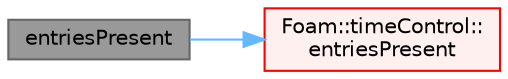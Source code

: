 digraph "entriesPresent"
{
 // LATEX_PDF_SIZE
  bgcolor="transparent";
  edge [fontname=Helvetica,fontsize=10,labelfontname=Helvetica,labelfontsize=10];
  node [fontname=Helvetica,fontsize=10,shape=box,height=0.2,width=0.4];
  rankdir="LR";
  Node1 [id="Node000001",label="entriesPresent",height=0.2,width=0.4,color="gray40", fillcolor="grey60", style="filled", fontcolor="black",tooltip=" "];
  Node1 -> Node2 [id="edge1_Node000001_Node000002",color="steelblue1",style="solid",tooltip=" "];
  Node2 [id="Node000002",label="Foam::timeControl::\lentriesPresent",height=0.2,width=0.4,color="red", fillcolor="#FFF0F0", style="filled",URL="$classFoam_1_1timeControl.html#a309f986760e5c6f2e2a3f52d4200374d",tooltip=" "];
}

